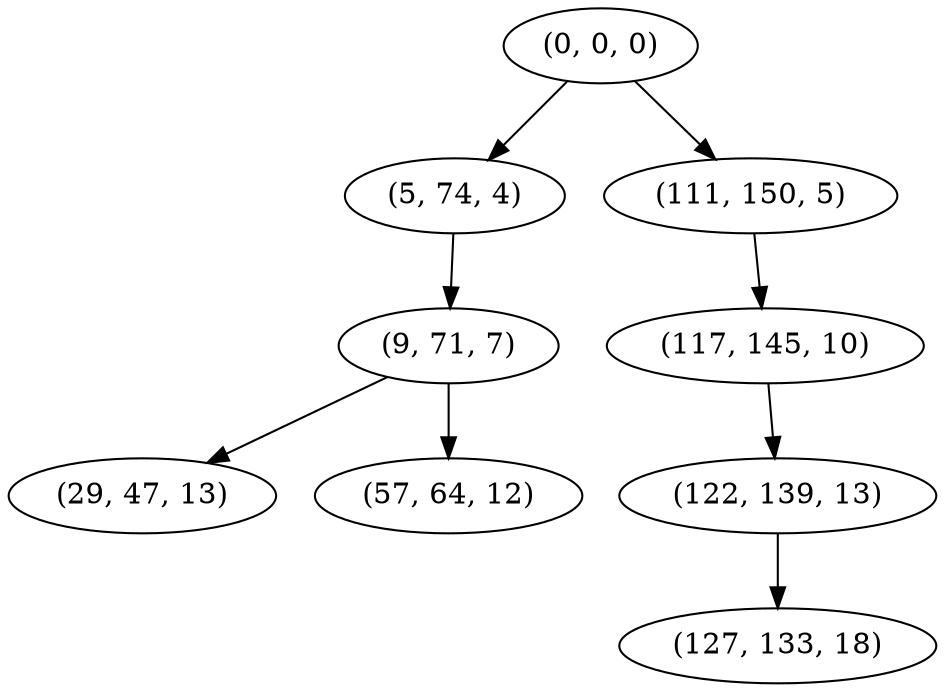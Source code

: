 digraph tree {
    "(0, 0, 0)";
    "(5, 74, 4)";
    "(9, 71, 7)";
    "(29, 47, 13)";
    "(57, 64, 12)";
    "(111, 150, 5)";
    "(117, 145, 10)";
    "(122, 139, 13)";
    "(127, 133, 18)";
    "(0, 0, 0)" -> "(5, 74, 4)";
    "(0, 0, 0)" -> "(111, 150, 5)";
    "(5, 74, 4)" -> "(9, 71, 7)";
    "(9, 71, 7)" -> "(29, 47, 13)";
    "(9, 71, 7)" -> "(57, 64, 12)";
    "(111, 150, 5)" -> "(117, 145, 10)";
    "(117, 145, 10)" -> "(122, 139, 13)";
    "(122, 139, 13)" -> "(127, 133, 18)";
}
